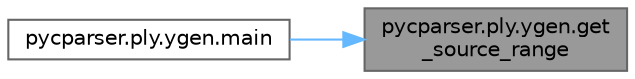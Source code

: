 digraph "pycparser.ply.ygen.get_source_range"
{
 // LATEX_PDF_SIZE
  bgcolor="transparent";
  edge [fontname=Helvetica,fontsize=10,labelfontname=Helvetica,labelfontsize=10];
  node [fontname=Helvetica,fontsize=10,shape=box,height=0.2,width=0.4];
  rankdir="RL";
  Node1 [id="Node000001",label="pycparser.ply.ygen.get\l_source_range",height=0.2,width=0.4,color="gray40", fillcolor="grey60", style="filled", fontcolor="black",tooltip=" "];
  Node1 -> Node2 [id="edge1_Node000001_Node000002",dir="back",color="steelblue1",style="solid",tooltip=" "];
  Node2 [id="Node000002",label="pycparser.ply.ygen.main",height=0.2,width=0.4,color="grey40", fillcolor="white", style="filled",URL="$namespacepycparser_1_1ply_1_1ygen.html#a5b0823d8558d35b20e7d9ff8585c4ada",tooltip=" "];
}
